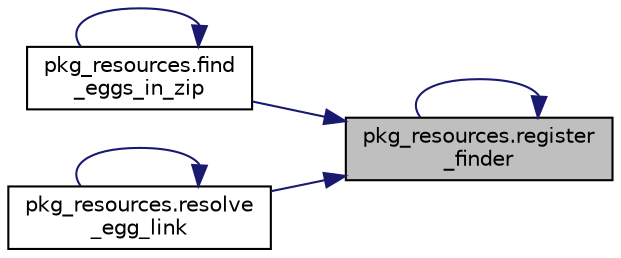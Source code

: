 digraph "pkg_resources.register_finder"
{
 // LATEX_PDF_SIZE
  edge [fontname="Helvetica",fontsize="10",labelfontname="Helvetica",labelfontsize="10"];
  node [fontname="Helvetica",fontsize="10",shape=record];
  rankdir="RL";
  Node1 [label="pkg_resources.register\l_finder",height=0.2,width=0.4,color="black", fillcolor="grey75", style="filled", fontcolor="black",tooltip=" "];
  Node1 -> Node2 [dir="back",color="midnightblue",fontsize="10",style="solid",fontname="Helvetica"];
  Node2 [label="pkg_resources.find\l_eggs_in_zip",height=0.2,width=0.4,color="black", fillcolor="white", style="filled",URL="$d0/de1/namespacepkg__resources.html#a36b4f55e7e31b83cee4451daf5966e7f",tooltip=" "];
  Node2 -> Node2 [dir="back",color="midnightblue",fontsize="10",style="solid",fontname="Helvetica"];
  Node1 -> Node1 [dir="back",color="midnightblue",fontsize="10",style="solid",fontname="Helvetica"];
  Node1 -> Node3 [dir="back",color="midnightblue",fontsize="10",style="solid",fontname="Helvetica"];
  Node3 [label="pkg_resources.resolve\l_egg_link",height=0.2,width=0.4,color="black", fillcolor="white", style="filled",URL="$d0/de1/namespacepkg__resources.html#a6ae462ea407849fd77ba2ee61c3ba24c",tooltip=" "];
  Node3 -> Node3 [dir="back",color="midnightblue",fontsize="10",style="solid",fontname="Helvetica"];
}
